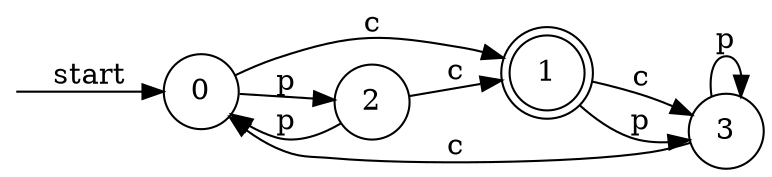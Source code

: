 digraph dfa {
    rankdir = LR;
    node [shape = circle];
    __start [style = invis, shape = point];
    __start -> "0" [ label = "start" ];
    node [shape = doublecircle]; "1"
    node [shape = circle];
    "0" -> "1" [ label = "c" ];
    "0" -> "2" [ label = "p" ];
    "2" -> "1" [ label = "c" ];
    "2" -> "0" [ label = "p" ];
    "1" -> "3" [ label = "c" ];
    "1" -> "3" [ label = "p" ];
    "3" -> "0" [ label = "c" ];
    "3" -> "3" [ label = "p" ];
}
